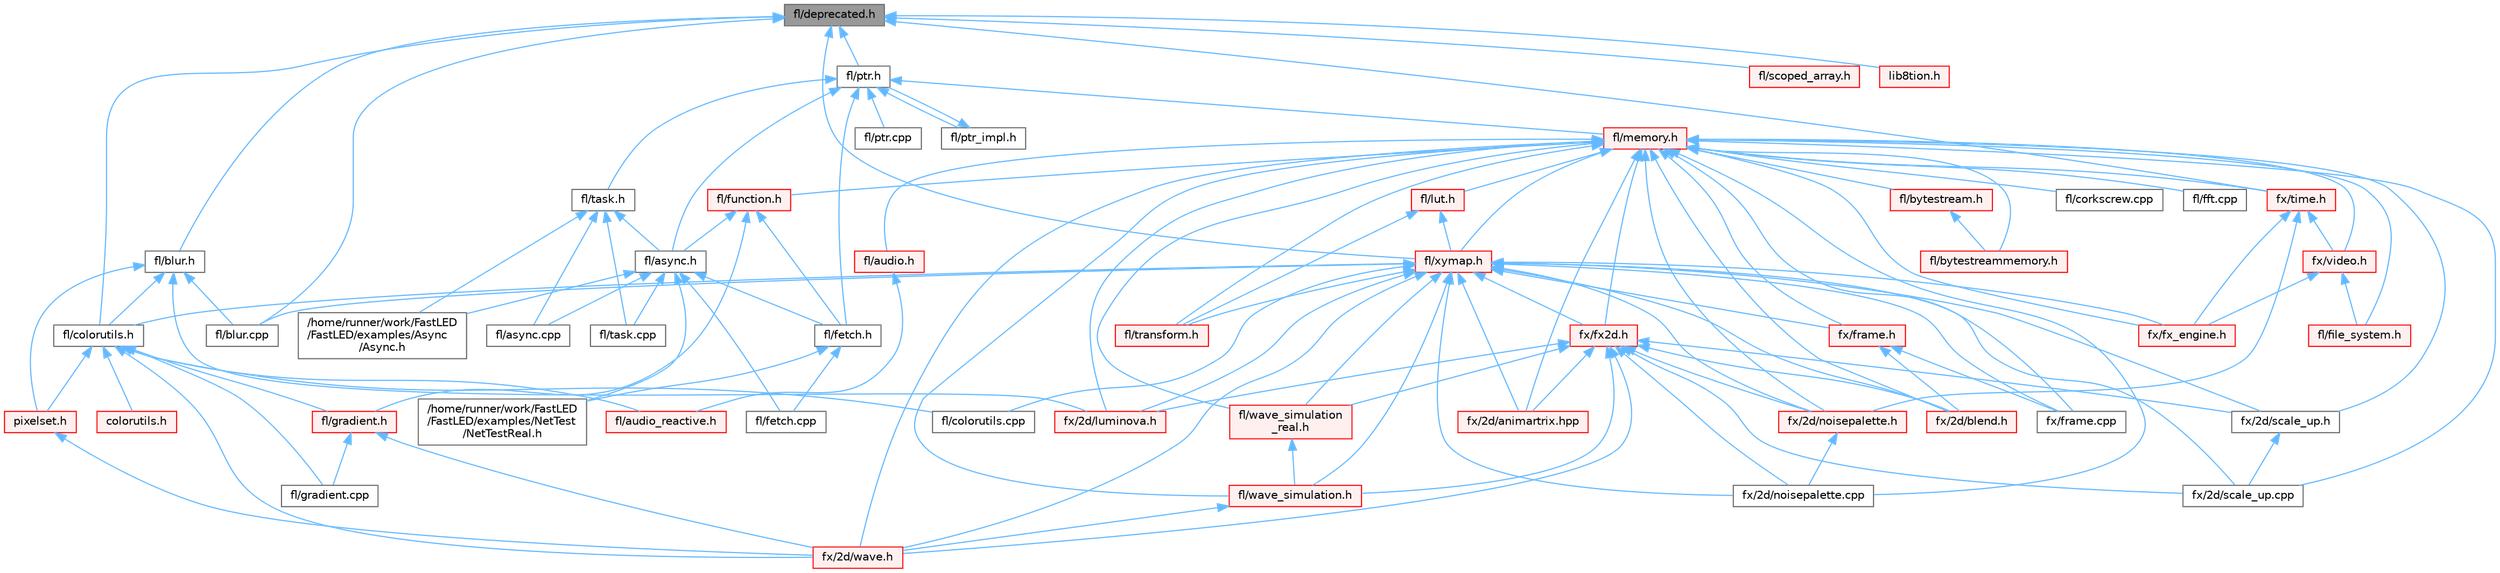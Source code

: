 digraph "fl/deprecated.h"
{
 // INTERACTIVE_SVG=YES
 // LATEX_PDF_SIZE
  bgcolor="transparent";
  edge [fontname=Helvetica,fontsize=10,labelfontname=Helvetica,labelfontsize=10];
  node [fontname=Helvetica,fontsize=10,shape=box,height=0.2,width=0.4];
  Node1 [id="Node000001",label="fl/deprecated.h",height=0.2,width=0.4,color="gray40", fillcolor="grey60", style="filled", fontcolor="black",tooltip=" "];
  Node1 -> Node2 [id="edge1_Node000001_Node000002",dir="back",color="steelblue1",style="solid",tooltip=" "];
  Node2 [id="Node000002",label="fl/blur.cpp",height=0.2,width=0.4,color="grey40", fillcolor="white", style="filled",URL="$de/dc8/blur_8cpp.html",tooltip=" "];
  Node1 -> Node3 [id="edge2_Node000001_Node000003",dir="back",color="steelblue1",style="solid",tooltip=" "];
  Node3 [id="Node000003",label="fl/blur.h",height=0.2,width=0.4,color="grey40", fillcolor="white", style="filled",URL="$d4/df5/blur_8h.html",tooltip=" "];
  Node3 -> Node2 [id="edge3_Node000003_Node000002",dir="back",color="steelblue1",style="solid",tooltip=" "];
  Node3 -> Node4 [id="edge4_Node000003_Node000004",dir="back",color="steelblue1",style="solid",tooltip=" "];
  Node4 [id="Node000004",label="fl/colorutils.h",height=0.2,width=0.4,color="grey40", fillcolor="white", style="filled",URL="$d7/df9/fl_2colorutils_8h.html",tooltip="Utility functions for color fill, palettes, blending, and more."];
  Node4 -> Node5 [id="edge5_Node000004_Node000005",dir="back",color="steelblue1",style="solid",tooltip=" "];
  Node5 [id="Node000005",label="colorutils.h",height=0.2,width=0.4,color="red", fillcolor="#FFF0F0", style="filled",URL="$d1/dfb/colorutils_8h.html",tooltip=" "];
  Node4 -> Node162 [id="edge6_Node000004_Node000162",dir="back",color="steelblue1",style="solid",tooltip=" "];
  Node162 [id="Node000162",label="fl/audio_reactive.h",height=0.2,width=0.4,color="red", fillcolor="#FFF0F0", style="filled",URL="$d1/d9a/audio__reactive_8h.html",tooltip=" "];
  Node4 -> Node122 [id="edge7_Node000004_Node000122",dir="back",color="steelblue1",style="solid",tooltip=" "];
  Node122 [id="Node000122",label="fl/colorutils.cpp",height=0.2,width=0.4,color="grey40", fillcolor="white", style="filled",URL="$da/d2d/colorutils_8cpp.html",tooltip="Misc utility functions for palettes, blending, and more."];
  Node4 -> Node164 [id="edge8_Node000004_Node000164",dir="back",color="steelblue1",style="solid",tooltip=" "];
  Node164 [id="Node000164",label="fl/gradient.cpp",height=0.2,width=0.4,color="grey40", fillcolor="white", style="filled",URL="$d3/d77/gradient_8cpp.html",tooltip=" "];
  Node4 -> Node165 [id="edge9_Node000004_Node000165",dir="back",color="steelblue1",style="solid",tooltip=" "];
  Node165 [id="Node000165",label="fl/gradient.h",height=0.2,width=0.4,color="red", fillcolor="#FFF0F0", style="filled",URL="$db/dfe/gradient_8h.html",tooltip=" "];
  Node165 -> Node164 [id="edge10_Node000165_Node000164",dir="back",color="steelblue1",style="solid",tooltip=" "];
  Node165 -> Node154 [id="edge11_Node000165_Node000154",dir="back",color="steelblue1",style="solid",tooltip=" "];
  Node154 [id="Node000154",label="fx/2d/wave.h",height=0.2,width=0.4,color="red", fillcolor="#FFF0F0", style="filled",URL="$de/de9/src_2fx_22d_2wave_8h.html",tooltip=" "];
  Node4 -> Node154 [id="edge12_Node000004_Node000154",dir="back",color="steelblue1",style="solid",tooltip=" "];
  Node4 -> Node152 [id="edge13_Node000004_Node000152",dir="back",color="steelblue1",style="solid",tooltip=" "];
  Node152 [id="Node000152",label="pixelset.h",height=0.2,width=0.4,color="red", fillcolor="#FFF0F0", style="filled",URL="$d4/d46/pixelset_8h.html",tooltip="Declares classes for managing logical groups of LEDs."];
  Node152 -> Node154 [id="edge14_Node000152_Node000154",dir="back",color="steelblue1",style="solid",tooltip=" "];
  Node3 -> Node133 [id="edge15_Node000003_Node000133",dir="back",color="steelblue1",style="solid",tooltip=" "];
  Node133 [id="Node000133",label="fx/2d/luminova.h",height=0.2,width=0.4,color="red", fillcolor="#FFF0F0", style="filled",URL="$d4/dd9/src_2fx_22d_2luminova_8h.html",tooltip=" "];
  Node3 -> Node152 [id="edge16_Node000003_Node000152",dir="back",color="steelblue1",style="solid",tooltip=" "];
  Node1 -> Node4 [id="edge17_Node000001_Node000004",dir="back",color="steelblue1",style="solid",tooltip=" "];
  Node1 -> Node170 [id="edge18_Node000001_Node000170",dir="back",color="steelblue1",style="solid",tooltip=" "];
  Node170 [id="Node000170",label="fl/ptr.h",height=0.2,width=0.4,color="grey40", fillcolor="white", style="filled",URL="$dd/d98/ptr_8h.html",tooltip=" "];
  Node170 -> Node171 [id="edge19_Node000170_Node000171",dir="back",color="steelblue1",style="solid",tooltip=" "];
  Node171 [id="Node000171",label="fl/async.h",height=0.2,width=0.4,color="grey40", fillcolor="white", style="filled",URL="$df/d4c/src_2fl_2async_8h.html",tooltip="Generic asynchronous task management for FastLED."];
  Node171 -> Node13 [id="edge20_Node000171_Node000013",dir="back",color="steelblue1",style="solid",tooltip=" "];
  Node13 [id="Node000013",label="/home/runner/work/FastLED\l/FastLED/examples/Async\l/Async.h",height=0.2,width=0.4,color="grey40", fillcolor="white", style="filled",URL="$d5/d1b/examples_2_async_2async_8h.html",tooltip=" "];
  Node171 -> Node74 [id="edge21_Node000171_Node000074",dir="back",color="steelblue1",style="solid",tooltip=" "];
  Node74 [id="Node000074",label="/home/runner/work/FastLED\l/FastLED/examples/NetTest\l/NetTestReal.h",height=0.2,width=0.4,color="grey40", fillcolor="white", style="filled",URL="$d5/dec/_net_test_real_8h.html",tooltip=" "];
  Node171 -> Node172 [id="edge22_Node000171_Node000172",dir="back",color="steelblue1",style="solid",tooltip=" "];
  Node172 [id="Node000172",label="fl/async.cpp",height=0.2,width=0.4,color="grey40", fillcolor="white", style="filled",URL="$d0/d95/async_8cpp.html",tooltip=" "];
  Node171 -> Node173 [id="edge23_Node000171_Node000173",dir="back",color="steelblue1",style="solid",tooltip=" "];
  Node173 [id="Node000173",label="fl/fetch.cpp",height=0.2,width=0.4,color="grey40", fillcolor="white", style="filled",URL="$d9/ddd/fetch_8cpp.html",tooltip=" "];
  Node171 -> Node174 [id="edge24_Node000171_Node000174",dir="back",color="steelblue1",style="solid",tooltip=" "];
  Node174 [id="Node000174",label="fl/fetch.h",height=0.2,width=0.4,color="grey40", fillcolor="white", style="filled",URL="$d6/d6a/fetch_8h.html",tooltip="Unified HTTP fetch API for FastLED (cross-platform)"];
  Node174 -> Node74 [id="edge25_Node000174_Node000074",dir="back",color="steelblue1",style="solid",tooltip=" "];
  Node174 -> Node173 [id="edge26_Node000174_Node000173",dir="back",color="steelblue1",style="solid",tooltip=" "];
  Node171 -> Node175 [id="edge27_Node000171_Node000175",dir="back",color="steelblue1",style="solid",tooltip=" "];
  Node175 [id="Node000175",label="fl/task.cpp",height=0.2,width=0.4,color="grey40", fillcolor="white", style="filled",URL="$d9/d9c/task_8cpp.html",tooltip=" "];
  Node170 -> Node174 [id="edge28_Node000170_Node000174",dir="back",color="steelblue1",style="solid",tooltip=" "];
  Node170 -> Node176 [id="edge29_Node000170_Node000176",dir="back",color="steelblue1",style="solid",tooltip=" "];
  Node176 [id="Node000176",label="fl/memory.h",height=0.2,width=0.4,color="red", fillcolor="#FFF0F0", style="filled",URL="$dc/d18/memory_8h.html",tooltip=" "];
  Node176 -> Node177 [id="edge30_Node000176_Node000177",dir="back",color="steelblue1",style="solid",tooltip=" "];
  Node177 [id="Node000177",label="fl/audio.h",height=0.2,width=0.4,color="red", fillcolor="#FFF0F0", style="filled",URL="$da/d09/audio_8h.html",tooltip=" "];
  Node177 -> Node162 [id="edge31_Node000177_Node000162",dir="back",color="steelblue1",style="solid",tooltip=" "];
  Node176 -> Node189 [id="edge32_Node000176_Node000189",dir="back",color="steelblue1",style="solid",tooltip=" "];
  Node189 [id="Node000189",label="fl/bytestream.h",height=0.2,width=0.4,color="red", fillcolor="#FFF0F0", style="filled",URL="$dd/d2b/bytestream_8h.html",tooltip=" "];
  Node189 -> Node190 [id="edge33_Node000189_Node000190",dir="back",color="steelblue1",style="solid",tooltip=" "];
  Node190 [id="Node000190",label="fl/bytestreammemory.h",height=0.2,width=0.4,color="red", fillcolor="#FFF0F0", style="filled",URL="$d1/d24/bytestreammemory_8h.html",tooltip=" "];
  Node176 -> Node190 [id="edge34_Node000176_Node000190",dir="back",color="steelblue1",style="solid",tooltip=" "];
  Node176 -> Node199 [id="edge35_Node000176_Node000199",dir="back",color="steelblue1",style="solid",tooltip=" "];
  Node199 [id="Node000199",label="fl/corkscrew.cpp",height=0.2,width=0.4,color="grey40", fillcolor="white", style="filled",URL="$d3/d9b/corkscrew_8cpp.html",tooltip=" "];
  Node176 -> Node200 [id="edge36_Node000176_Node000200",dir="back",color="steelblue1",style="solid",tooltip=" "];
  Node200 [id="Node000200",label="fl/fft.cpp",height=0.2,width=0.4,color="grey40", fillcolor="white", style="filled",URL="$db/d03/fft_8cpp.html",tooltip=" "];
  Node176 -> Node201 [id="edge37_Node000176_Node000201",dir="back",color="steelblue1",style="solid",tooltip=" "];
  Node201 [id="Node000201",label="fl/file_system.h",height=0.2,width=0.4,color="red", fillcolor="#FFF0F0", style="filled",URL="$d6/d8d/file__system_8h.html",tooltip=" "];
  Node176 -> Node203 [id="edge38_Node000176_Node000203",dir="back",color="steelblue1",style="solid",tooltip=" "];
  Node203 [id="Node000203",label="fl/function.h",height=0.2,width=0.4,color="red", fillcolor="#FFF0F0", style="filled",URL="$dd/d67/function_8h.html",tooltip=" "];
  Node203 -> Node171 [id="edge39_Node000203_Node000171",dir="back",color="steelblue1",style="solid",tooltip=" "];
  Node203 -> Node174 [id="edge40_Node000203_Node000174",dir="back",color="steelblue1",style="solid",tooltip=" "];
  Node203 -> Node165 [id="edge41_Node000203_Node000165",dir="back",color="steelblue1",style="solid",tooltip=" "];
  Node176 -> Node225 [id="edge42_Node000176_Node000225",dir="back",color="steelblue1",style="solid",tooltip=" "];
  Node225 [id="Node000225",label="fl/lut.h",height=0.2,width=0.4,color="red", fillcolor="#FFF0F0", style="filled",URL="$db/d54/lut_8h.html",tooltip=" "];
  Node225 -> Node227 [id="edge43_Node000225_Node000227",dir="back",color="steelblue1",style="solid",tooltip=" "];
  Node227 [id="Node000227",label="fl/transform.h",height=0.2,width=0.4,color="red", fillcolor="#FFF0F0", style="filled",URL="$d2/d80/transform_8h.html",tooltip=" "];
  Node225 -> Node231 [id="edge44_Node000225_Node000231",dir="back",color="steelblue1",style="solid",tooltip=" "];
  Node231 [id="Node000231",label="fl/xymap.h",height=0.2,width=0.4,color="red", fillcolor="#FFF0F0", style="filled",URL="$da/d61/xymap_8h.html",tooltip=" "];
  Node231 -> Node2 [id="edge45_Node000231_Node000002",dir="back",color="steelblue1",style="solid",tooltip=" "];
  Node231 -> Node122 [id="edge46_Node000231_Node000122",dir="back",color="steelblue1",style="solid",tooltip=" "];
  Node231 -> Node4 [id="edge47_Node000231_Node000004",dir="back",color="steelblue1",style="solid",tooltip=" "];
  Node231 -> Node227 [id="edge48_Node000231_Node000227",dir="back",color="steelblue1",style="solid",tooltip=" "];
  Node231 -> Node246 [id="edge49_Node000231_Node000246",dir="back",color="steelblue1",style="solid",tooltip=" "];
  Node246 [id="Node000246",label="fl/wave_simulation.h",height=0.2,width=0.4,color="red", fillcolor="#FFF0F0", style="filled",URL="$dc/d36/wave__simulation_8h.html",tooltip=" "];
  Node246 -> Node154 [id="edge50_Node000246_Node000154",dir="back",color="steelblue1",style="solid",tooltip=" "];
  Node231 -> Node248 [id="edge51_Node000231_Node000248",dir="back",color="steelblue1",style="solid",tooltip=" "];
  Node248 [id="Node000248",label="fl/wave_simulation\l_real.h",height=0.2,width=0.4,color="red", fillcolor="#FFF0F0", style="filled",URL="$dd/d8e/wave__simulation__real_8h.html",tooltip=" "];
  Node248 -> Node246 [id="edge52_Node000248_Node000246",dir="back",color="steelblue1",style="solid",tooltip=" "];
  Node231 -> Node151 [id="edge53_Node000231_Node000151",dir="back",color="steelblue1",style="solid",tooltip=" "];
  Node151 [id="Node000151",label="fx/2d/animartrix.hpp",height=0.2,width=0.4,color="red", fillcolor="#FFF0F0", style="filled",URL="$d3/dc3/animartrix_8hpp.html",tooltip=" "];
  Node231 -> Node250 [id="edge54_Node000231_Node000250",dir="back",color="steelblue1",style="solid",tooltip=" "];
  Node250 [id="Node000250",label="fx/2d/blend.h",height=0.2,width=0.4,color="red", fillcolor="#FFF0F0", style="filled",URL="$d8/d4e/blend_8h.html",tooltip=" "];
  Node231 -> Node133 [id="edge55_Node000231_Node000133",dir="back",color="steelblue1",style="solid",tooltip=" "];
  Node231 -> Node135 [id="edge56_Node000231_Node000135",dir="back",color="steelblue1",style="solid",tooltip=" "];
  Node135 [id="Node000135",label="fx/2d/noisepalette.cpp",height=0.2,width=0.4,color="grey40", fillcolor="white", style="filled",URL="$d6/d66/noisepalette_8cpp.html",tooltip=" "];
  Node231 -> Node136 [id="edge57_Node000231_Node000136",dir="back",color="steelblue1",style="solid",tooltip=" "];
  Node136 [id="Node000136",label="fx/2d/noisepalette.h",height=0.2,width=0.4,color="red", fillcolor="#FFF0F0", style="filled",URL="$d6/dc7/noisepalette_8h.html",tooltip="Demonstrates how to mix noise generation with color palettes on a 2D LED matrix."];
  Node136 -> Node135 [id="edge58_Node000136_Node000135",dir="back",color="steelblue1",style="solid",tooltip=" "];
  Node231 -> Node138 [id="edge59_Node000231_Node000138",dir="back",color="steelblue1",style="solid",tooltip=" "];
  Node138 [id="Node000138",label="fx/2d/scale_up.cpp",height=0.2,width=0.4,color="grey40", fillcolor="white", style="filled",URL="$dc/d8c/scale__up_8cpp.html",tooltip=" "];
  Node231 -> Node245 [id="edge60_Node000231_Node000245",dir="back",color="steelblue1",style="solid",tooltip=" "];
  Node245 [id="Node000245",label="fx/2d/scale_up.h",height=0.2,width=0.4,color="grey40", fillcolor="white", style="filled",URL="$d2/d74/scale__up_8h.html",tooltip="Expands a grid using bilinear interpolation and scaling up."];
  Node245 -> Node138 [id="edge61_Node000245_Node000138",dir="back",color="steelblue1",style="solid",tooltip=" "];
  Node231 -> Node154 [id="edge62_Node000231_Node000154",dir="back",color="steelblue1",style="solid",tooltip=" "];
  Node231 -> Node251 [id="edge63_Node000231_Node000251",dir="back",color="steelblue1",style="solid",tooltip=" "];
  Node251 [id="Node000251",label="fx/frame.cpp",height=0.2,width=0.4,color="grey40", fillcolor="white", style="filled",URL="$da/d14/frame_8cpp.html",tooltip=" "];
  Node231 -> Node252 [id="edge64_Node000231_Node000252",dir="back",color="steelblue1",style="solid",tooltip=" "];
  Node252 [id="Node000252",label="fx/frame.h",height=0.2,width=0.4,color="red", fillcolor="#FFF0F0", style="filled",URL="$df/d7d/frame_8h.html",tooltip=" "];
  Node252 -> Node250 [id="edge65_Node000252_Node000250",dir="back",color="steelblue1",style="solid",tooltip=" "];
  Node252 -> Node251 [id="edge66_Node000252_Node000251",dir="back",color="steelblue1",style="solid",tooltip=" "];
  Node231 -> Node256 [id="edge67_Node000231_Node000256",dir="back",color="steelblue1",style="solid",tooltip=" "];
  Node256 [id="Node000256",label="fx/fx2d.h",height=0.2,width=0.4,color="red", fillcolor="#FFF0F0", style="filled",URL="$d9/d43/fx2d_8h.html",tooltip=" "];
  Node256 -> Node246 [id="edge68_Node000256_Node000246",dir="back",color="steelblue1",style="solid",tooltip=" "];
  Node256 -> Node248 [id="edge69_Node000256_Node000248",dir="back",color="steelblue1",style="solid",tooltip=" "];
  Node256 -> Node151 [id="edge70_Node000256_Node000151",dir="back",color="steelblue1",style="solid",tooltip=" "];
  Node256 -> Node250 [id="edge71_Node000256_Node000250",dir="back",color="steelblue1",style="solid",tooltip=" "];
  Node256 -> Node133 [id="edge72_Node000256_Node000133",dir="back",color="steelblue1",style="solid",tooltip=" "];
  Node256 -> Node135 [id="edge73_Node000256_Node000135",dir="back",color="steelblue1",style="solid",tooltip=" "];
  Node256 -> Node136 [id="edge74_Node000256_Node000136",dir="back",color="steelblue1",style="solid",tooltip=" "];
  Node256 -> Node138 [id="edge75_Node000256_Node000138",dir="back",color="steelblue1",style="solid",tooltip=" "];
  Node256 -> Node245 [id="edge76_Node000256_Node000245",dir="back",color="steelblue1",style="solid",tooltip=" "];
  Node256 -> Node154 [id="edge77_Node000256_Node000154",dir="back",color="steelblue1",style="solid",tooltip=" "];
  Node231 -> Node183 [id="edge78_Node000231_Node000183",dir="back",color="steelblue1",style="solid",tooltip=" "];
  Node183 [id="Node000183",label="fx/fx_engine.h",height=0.2,width=0.4,color="red", fillcolor="#FFF0F0", style="filled",URL="$d9/d3c/fx__engine_8h.html",tooltip=" "];
  Node176 -> Node227 [id="edge79_Node000176_Node000227",dir="back",color="steelblue1",style="solid",tooltip=" "];
  Node176 -> Node246 [id="edge80_Node000176_Node000246",dir="back",color="steelblue1",style="solid",tooltip=" "];
  Node176 -> Node248 [id="edge81_Node000176_Node000248",dir="back",color="steelblue1",style="solid",tooltip=" "];
  Node176 -> Node231 [id="edge82_Node000176_Node000231",dir="back",color="steelblue1",style="solid",tooltip=" "];
  Node176 -> Node151 [id="edge83_Node000176_Node000151",dir="back",color="steelblue1",style="solid",tooltip=" "];
  Node176 -> Node250 [id="edge84_Node000176_Node000250",dir="back",color="steelblue1",style="solid",tooltip=" "];
  Node176 -> Node133 [id="edge85_Node000176_Node000133",dir="back",color="steelblue1",style="solid",tooltip=" "];
  Node176 -> Node135 [id="edge86_Node000176_Node000135",dir="back",color="steelblue1",style="solid",tooltip=" "];
  Node176 -> Node136 [id="edge87_Node000176_Node000136",dir="back",color="steelblue1",style="solid",tooltip=" "];
  Node176 -> Node138 [id="edge88_Node000176_Node000138",dir="back",color="steelblue1",style="solid",tooltip=" "];
  Node176 -> Node245 [id="edge89_Node000176_Node000245",dir="back",color="steelblue1",style="solid",tooltip=" "];
  Node176 -> Node154 [id="edge90_Node000176_Node000154",dir="back",color="steelblue1",style="solid",tooltip=" "];
  Node176 -> Node251 [id="edge91_Node000176_Node000251",dir="back",color="steelblue1",style="solid",tooltip=" "];
  Node176 -> Node252 [id="edge92_Node000176_Node000252",dir="back",color="steelblue1",style="solid",tooltip=" "];
  Node176 -> Node256 [id="edge93_Node000176_Node000256",dir="back",color="steelblue1",style="solid",tooltip=" "];
  Node176 -> Node183 [id="edge94_Node000176_Node000183",dir="back",color="steelblue1",style="solid",tooltip=" "];
  Node176 -> Node363 [id="edge95_Node000176_Node000363",dir="back",color="steelblue1",style="solid",tooltip=" "];
  Node363 [id="Node000363",label="fx/time.h",height=0.2,width=0.4,color="red", fillcolor="#FFF0F0", style="filled",URL="$da/da2/fx_2time_8h.html",tooltip=" "];
  Node363 -> Node136 [id="edge96_Node000363_Node000136",dir="back",color="steelblue1",style="solid",tooltip=" "];
  Node363 -> Node183 [id="edge97_Node000363_Node000183",dir="back",color="steelblue1",style="solid",tooltip=" "];
  Node363 -> Node258 [id="edge98_Node000363_Node000258",dir="back",color="steelblue1",style="solid",tooltip=" "];
  Node258 [id="Node000258",label="fx/video.h",height=0.2,width=0.4,color="red", fillcolor="#FFF0F0", style="filled",URL="$dd/d78/video_8h.html",tooltip=" "];
  Node258 -> Node201 [id="edge99_Node000258_Node000201",dir="back",color="steelblue1",style="solid",tooltip=" "];
  Node258 -> Node183 [id="edge100_Node000258_Node000183",dir="back",color="steelblue1",style="solid",tooltip=" "];
  Node176 -> Node258 [id="edge101_Node000176_Node000258",dir="back",color="steelblue1",style="solid",tooltip=" "];
  Node170 -> Node365 [id="edge102_Node000170_Node000365",dir="back",color="steelblue1",style="solid",tooltip=" "];
  Node365 [id="Node000365",label="fl/ptr.cpp",height=0.2,width=0.4,color="grey40", fillcolor="white", style="filled",URL="$df/dc6/ptr_8cpp.html",tooltip=" "];
  Node170 -> Node366 [id="edge103_Node000170_Node000366",dir="back",color="steelblue1",style="solid",tooltip=" "];
  Node366 [id="Node000366",label="fl/ptr_impl.h",height=0.2,width=0.4,color="grey40", fillcolor="white", style="filled",URL="$d5/d94/ptr__impl_8h.html",tooltip=" "];
  Node366 -> Node170 [id="edge104_Node000366_Node000170",dir="back",color="steelblue1",style="solid",tooltip=" "];
  Node170 -> Node216 [id="edge105_Node000170_Node000216",dir="back",color="steelblue1",style="solid",tooltip=" "];
  Node216 [id="Node000216",label="fl/task.h",height=0.2,width=0.4,color="grey40", fillcolor="white", style="filled",URL="$db/da4/task_8h.html",tooltip=" "];
  Node216 -> Node13 [id="edge106_Node000216_Node000013",dir="back",color="steelblue1",style="solid",tooltip=" "];
  Node216 -> Node172 [id="edge107_Node000216_Node000172",dir="back",color="steelblue1",style="solid",tooltip=" "];
  Node216 -> Node171 [id="edge108_Node000216_Node000171",dir="back",color="steelblue1",style="solid",tooltip=" "];
  Node216 -> Node175 [id="edge109_Node000216_Node000175",dir="back",color="steelblue1",style="solid",tooltip=" "];
  Node1 -> Node285 [id="edge110_Node000001_Node000285",dir="back",color="steelblue1",style="solid",tooltip=" "];
  Node285 [id="Node000285",label="fl/scoped_array.h",height=0.2,width=0.4,color="red", fillcolor="#FFF0F0", style="filled",URL="$dc/d00/scoped__array_8h.html",tooltip=" "];
  Node1 -> Node231 [id="edge111_Node000001_Node000231",dir="back",color="steelblue1",style="solid",tooltip=" "];
  Node1 -> Node363 [id="edge112_Node000001_Node000363",dir="back",color="steelblue1",style="solid",tooltip=" "];
  Node1 -> Node143 [id="edge113_Node000001_Node000143",dir="back",color="steelblue1",style="solid",tooltip=" "];
  Node143 [id="Node000143",label="lib8tion.h",height=0.2,width=0.4,color="red", fillcolor="#FFF0F0", style="filled",URL="$df/da5/lib8tion_8h.html",tooltip="Fast, efficient 8-bit math functions specifically designed for high-performance LED programming."];
}
